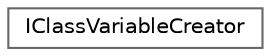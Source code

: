 digraph "Graphical Class Hierarchy"
{
 // INTERACTIVE_SVG=YES
 // LATEX_PDF_SIZE
  bgcolor="transparent";
  edge [fontname=Helvetica,fontsize=10,labelfontname=Helvetica,labelfontsize=10];
  node [fontname=Helvetica,fontsize=10,shape=box,height=0.2,width=0.4];
  rankdir="LR";
  Node0 [id="Node000000",label="IClassVariableCreator",height=0.2,width=0.4,color="grey40", fillcolor="white", style="filled",URL="$db/d3d/classIClassVariableCreator.html",tooltip=" "];
}
